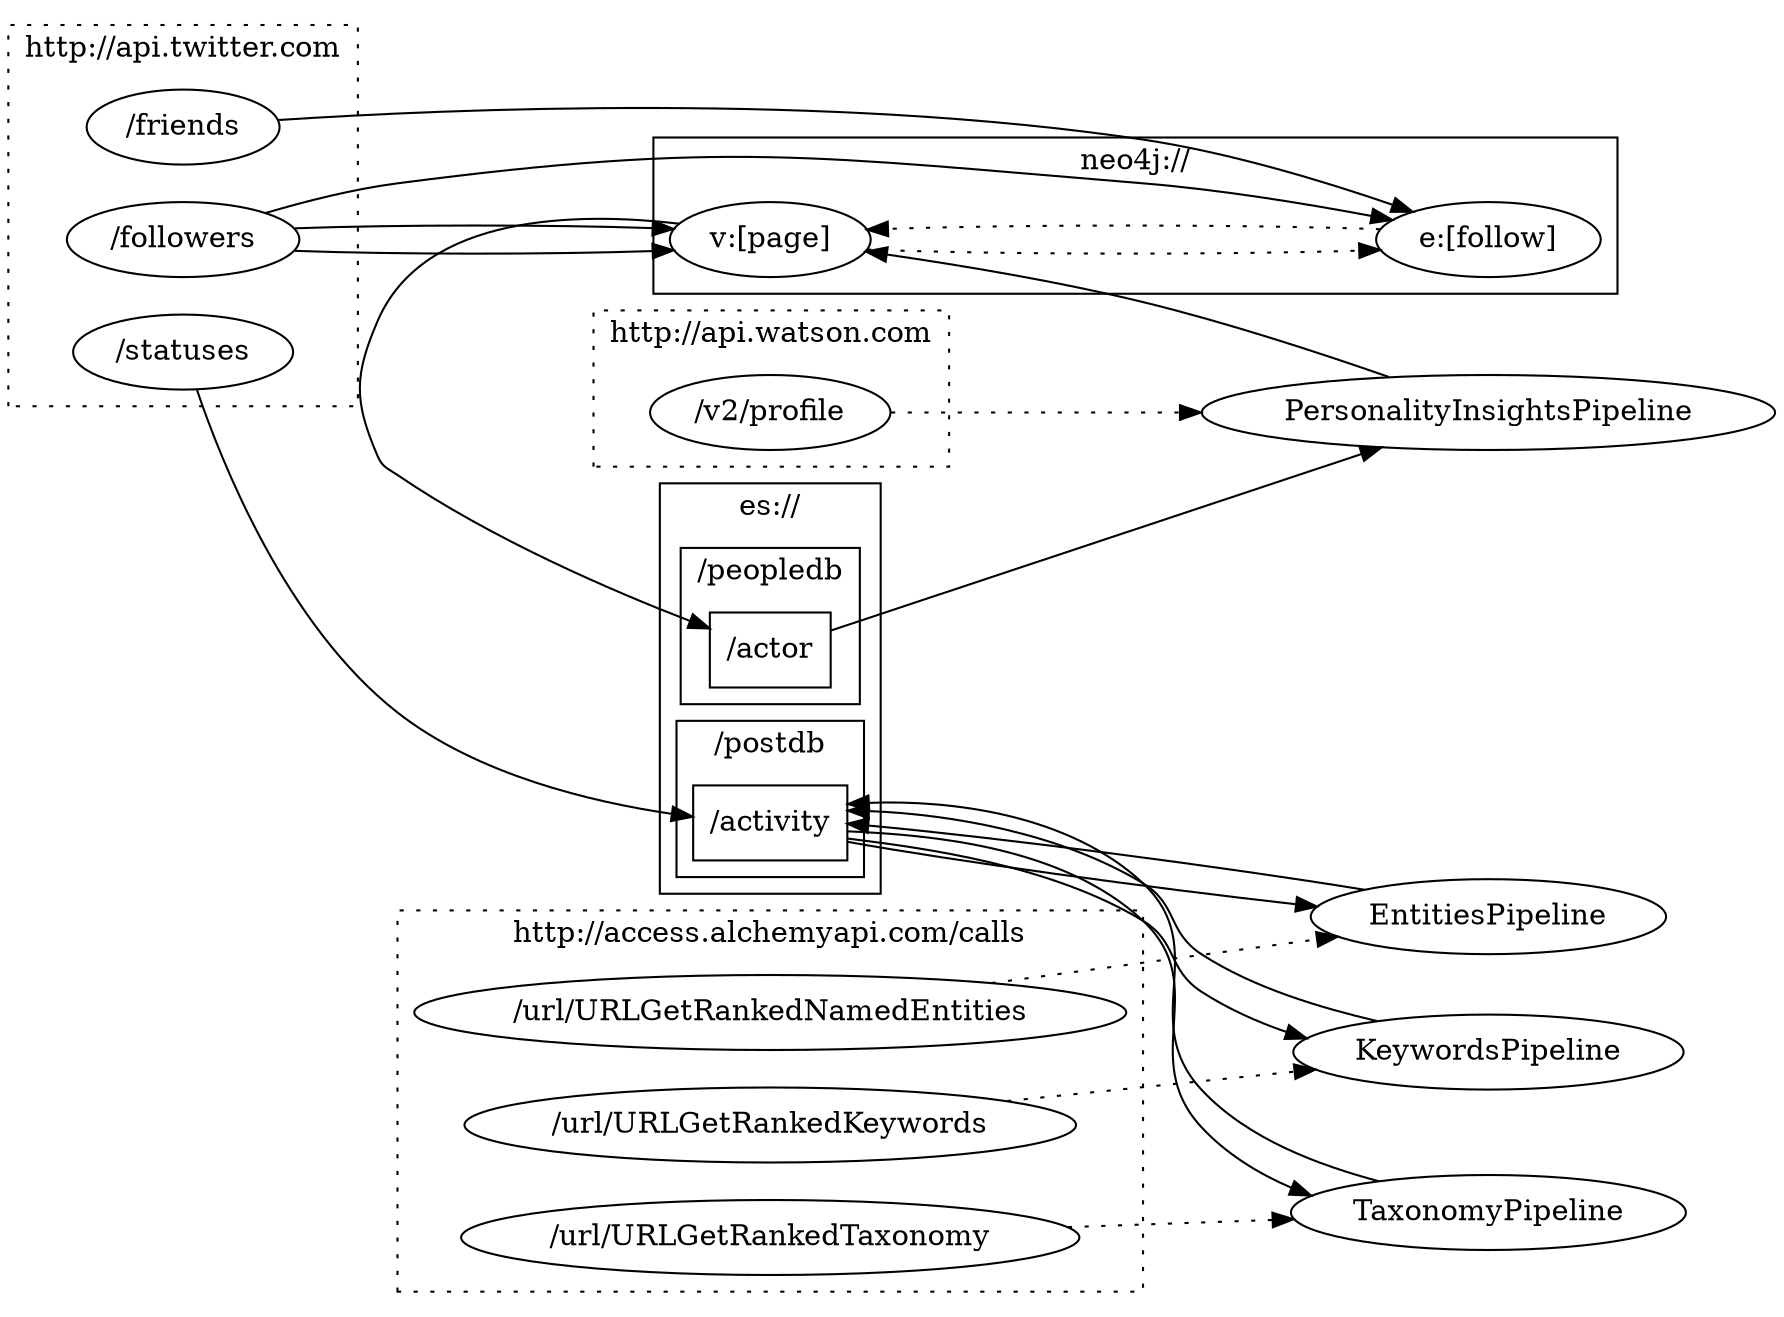 digraph g {

  graph [compound = true];

  //presentation
  splines = true;
  overlap = false;
  rankdir = LR;
  
  //sources
  subgraph cluster_twitter {

	  label = "http://api.twitter.com";
      graph[style=dotted];

	  twitterfriends [label="/friends"];
      twitterfollowers [label="/followers"];
      twitterstatuses [label="/statuses"];
  }

  subgraph cluster_watson {

  	  label = "http://api.watson.com";
      graph[style=dotted];

  	  personalityinsights [label="/v2/profile"];
  }

  subgraph cluster_alchemy {

  	  label = "http://access.alchemyapi.com/calls";
      graph[style=dotted];

      entities [label="/url/URLGetRankedNamedEntities"];
      keywords [label="/url/URLGetRankedKeywords"];
      taxonomy [label="/url/URLGetRankedTaxonomy"];
  }

  subgraph cluster_elastic {

	  label = "es://";
      graph[style=solid];
      node [shape=box];

	  subgraph cluster_espostdb {
	    label = "/postdb";
	    esposts [label="/activity"];
	  }

	  subgraph cluster_espeopledb {
        label = "/peopledb";
        espages [label="/actor"];
      }
  }

  subgraph cluster_neo {

  	  label = "neo4j://";
      graph[style=solid];

  	  neopages [label="v:[page]"];
      neofollows [label="e:[follow]"];

      neopages -> neofollows [style=dotted];
      neofollows -> neopages [style=dotted];
  }

  neopages -> espages;

  espages -> PersonalityInsightsPipeline;
    personalityinsights -> PersonalityInsightsPipeline [style=dotted];
    PersonalityInsightsPipeline -> neopages;


  esposts -> EntitiesPipeline;
  entities -> EntitiesPipeline [style=dotted];
  EntitiesPipeline -> esposts;

  esposts -> KeywordsPipeline;
  keywords -> KeywordsPipeline [style=dotted];
  KeywordsPipeline -> esposts;

  esposts -> TaxonomyPipeline;
  taxonomy -> TaxonomyPipeline [style=dotted];
  TaxonomyPipeline -> esposts;

  twitterfriends -> neofollows;
  twitterfollowers -> neopages;
  twitterfollowers -> neofollows;
  twitterfollowers -> neopages;
  twitterstatuses -> esposts;
}